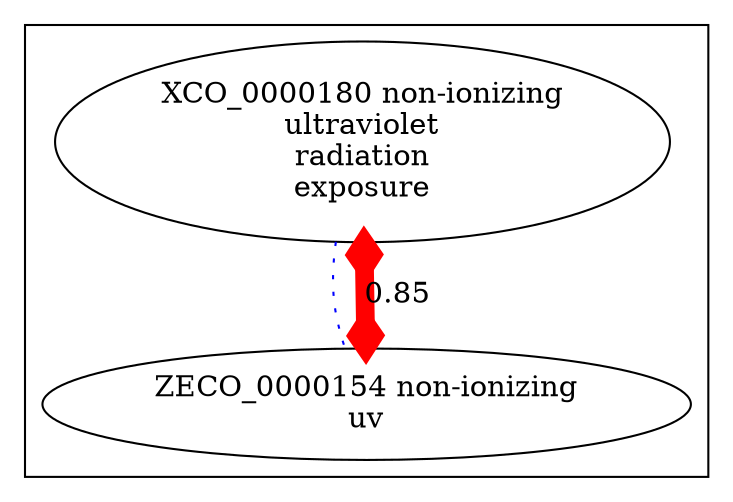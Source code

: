 digraph cliquegraph {
subgraph cluster_ZECO_0000154 {ZECO_0000154 [ label="ZECO_0000154 non-ionizing
uv" ];
XCO_0000180 [ label="XCO_0000180 non-ionizing
ultraviolet
radiation
exposure" ];}
XCO_0000180 -> ZECO_0000154 [ arrowhead = none, penwidth=1, color=blue, label="", style=dotted]
XCO_0000180 -> ZECO_0000154 [ arrowhead = ediamond, penwidth=9, color=red, label="0.85", style=solid, arrowtail=ediamond, dir=both]
}